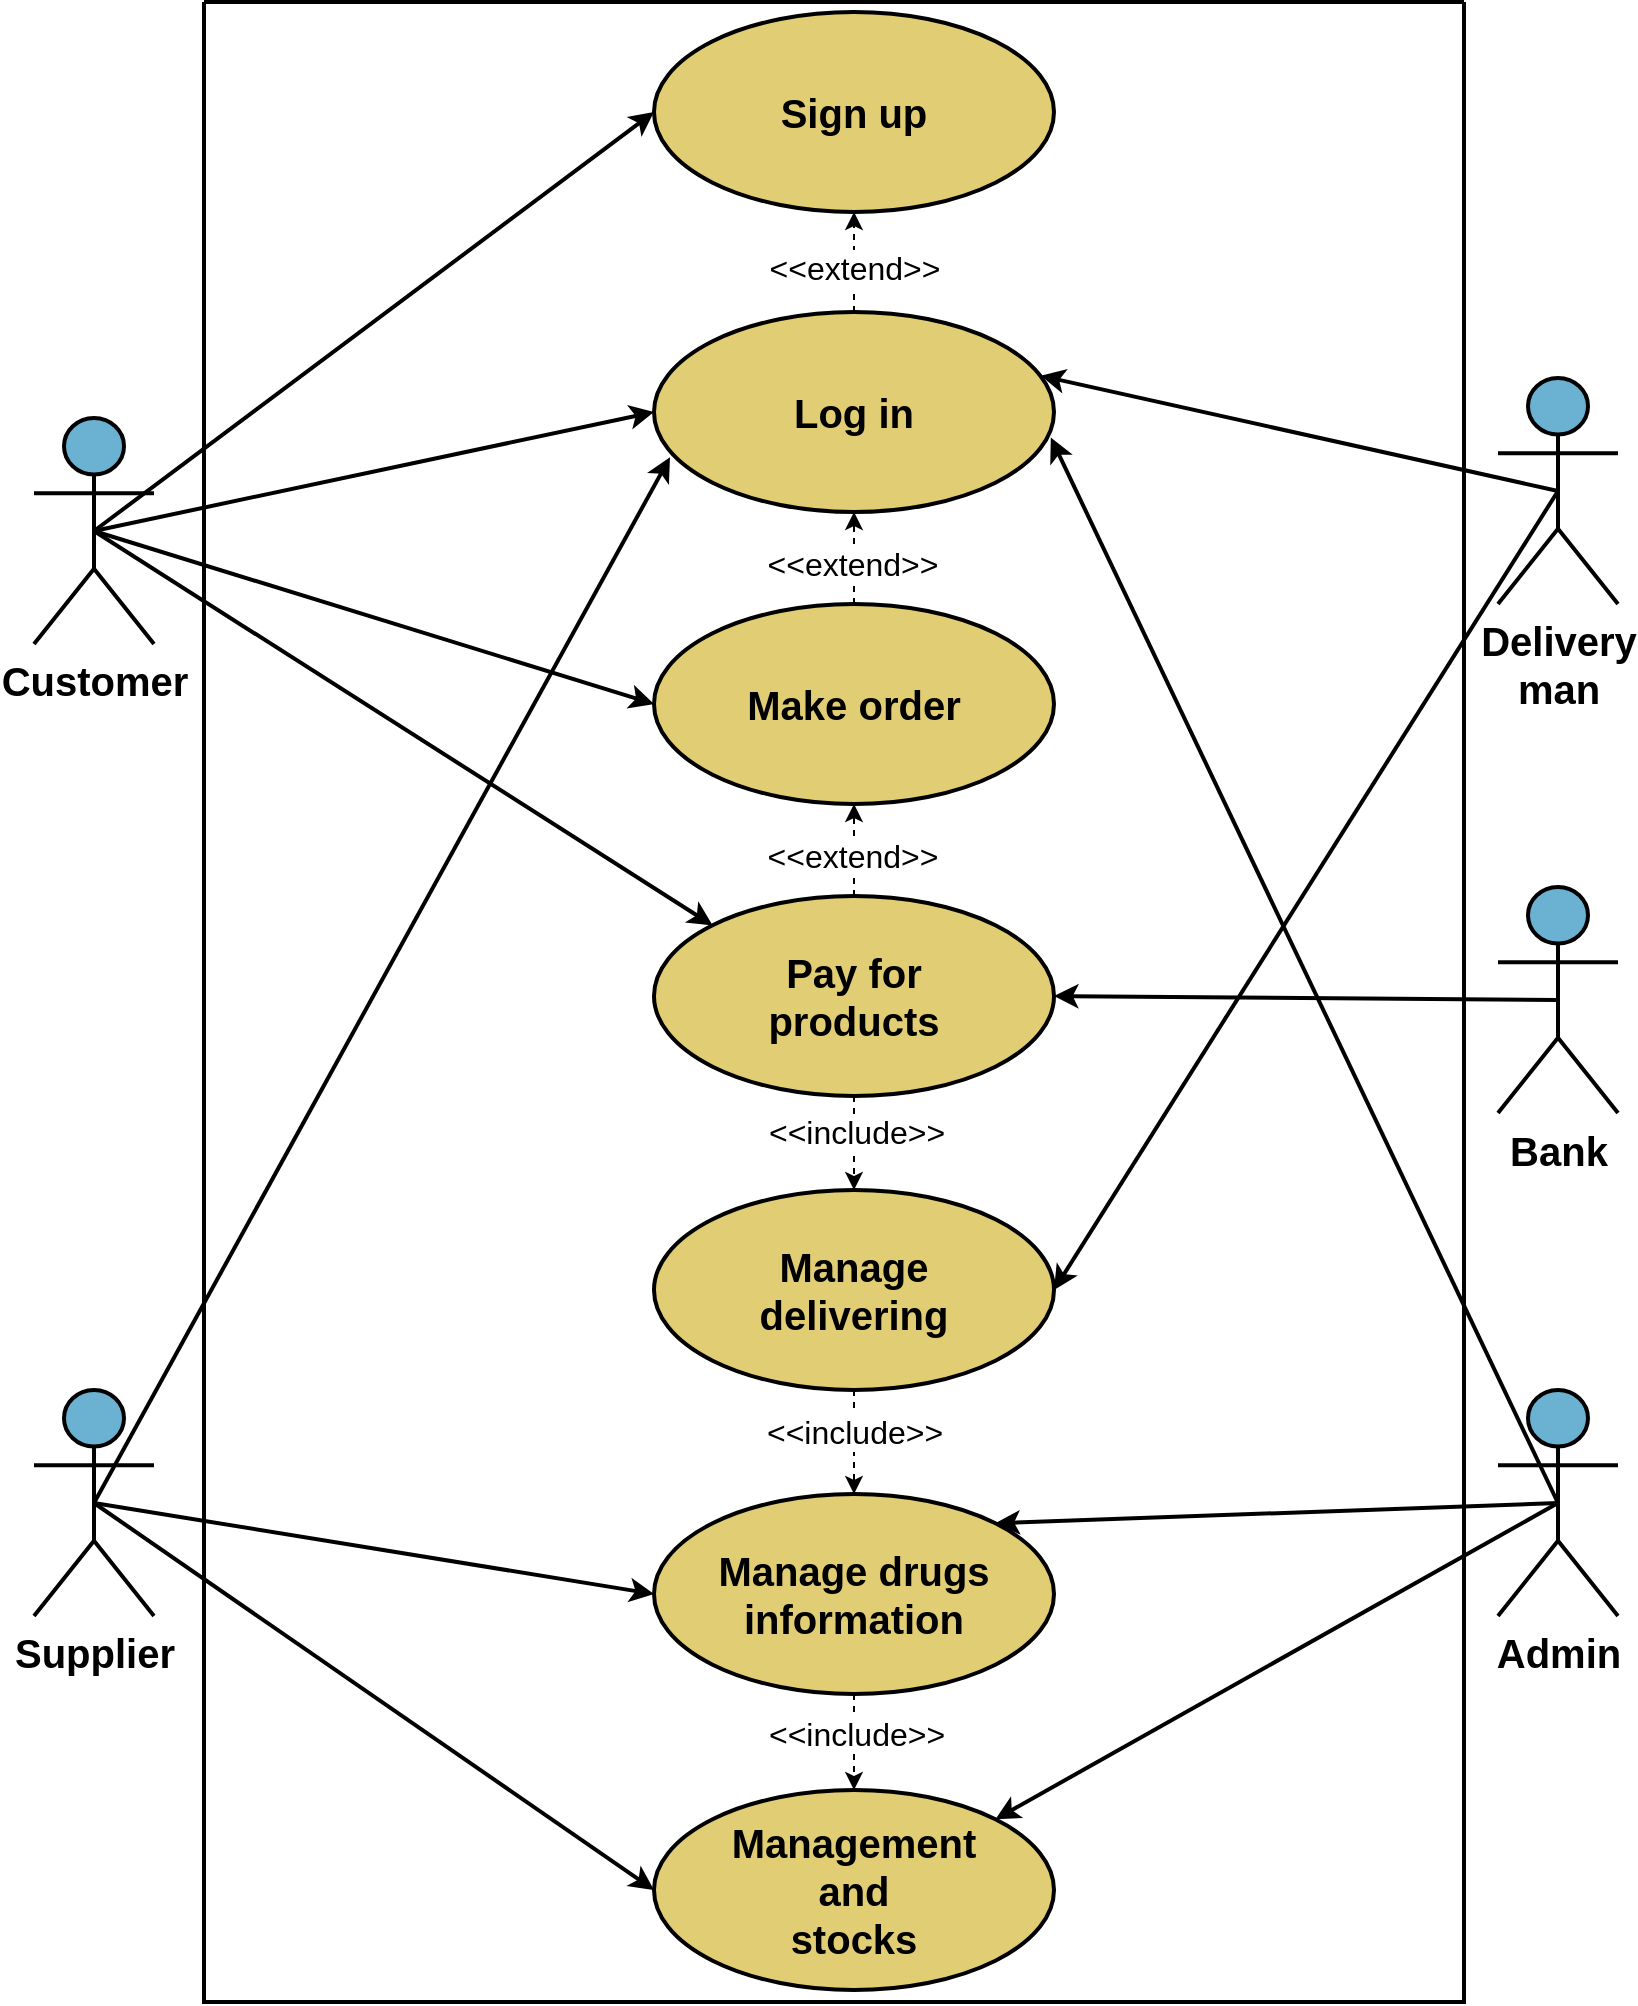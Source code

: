 <mxfile version="23.1.5" type="device">
  <diagram name="Page-1" id="F9E6UcwEiuhCuo_eSLhq">
    <mxGraphModel dx="1909" dy="1144" grid="0" gridSize="10" guides="1" tooltips="1" connect="1" arrows="1" fold="1" page="1" pageScale="1" pageWidth="827" pageHeight="1169" math="0" shadow="0">
      <root>
        <mxCell id="0" />
        <mxCell id="1" parent="0" />
        <mxCell id="_3bB7py82RKvBs1PH116-8" value="&lt;font size=&quot;1&quot; style=&quot;&quot;&gt;&lt;b style=&quot;font-size: 20px;&quot;&gt;Customer&lt;/b&gt;&lt;/font&gt;" style="shape=umlActor;verticalLabelPosition=bottom;verticalAlign=top;html=1;outlineConnect=0;strokeWidth=2;fillColor=#6BB1D2;" parent="1" vertex="1">
          <mxGeometry x="16" y="293" width="60" height="113" as="geometry" />
        </mxCell>
        <mxCell id="_3bB7py82RKvBs1PH116-14" value="" style="swimlane;startSize=0;strokeWidth=2;rotation=0;" parent="1" vertex="1">
          <mxGeometry x="101" y="85" width="630" height="1000" as="geometry" />
        </mxCell>
        <mxCell id="_3bB7py82RKvBs1PH116-28" value="&lt;b&gt;&lt;font style=&quot;font-size: 20px;&quot;&gt;Sign up&lt;/font&gt;&lt;/b&gt;" style="ellipse;whiteSpace=wrap;html=1;rotation=0;strokeWidth=2;fillColor=#E1CD73;" parent="_3bB7py82RKvBs1PH116-14" vertex="1">
          <mxGeometry x="225" y="5" width="200" height="100" as="geometry" />
        </mxCell>
        <mxCell id="_3bB7py82RKvBs1PH116-29" value="&lt;b&gt;&lt;font style=&quot;font-size: 20px;&quot;&gt;Log in&lt;/font&gt;&lt;/b&gt;" style="ellipse;whiteSpace=wrap;html=1;rotation=0;strokeWidth=2;fillColor=#E1CD73;" parent="_3bB7py82RKvBs1PH116-14" vertex="1">
          <mxGeometry x="225" y="155" width="200" height="100" as="geometry" />
        </mxCell>
        <mxCell id="_3bB7py82RKvBs1PH116-42" value="&lt;b&gt;&lt;font style=&quot;font-size: 20px;&quot;&gt;Make order&lt;/font&gt;&lt;/b&gt;" style="ellipse;whiteSpace=wrap;html=1;rotation=0;strokeWidth=2;fillColor=#E1CD73;" parent="_3bB7py82RKvBs1PH116-14" vertex="1">
          <mxGeometry x="225" y="301" width="200" height="100" as="geometry" />
        </mxCell>
        <mxCell id="_3bB7py82RKvBs1PH116-43" value="&lt;b style=&quot;font-size: 20px;&quot;&gt;Pay for&lt;br&gt;products&lt;br&gt;&lt;/b&gt;" style="ellipse;whiteSpace=wrap;html=1;rotation=0;strokeWidth=2;fillColor=#E1CD73;" parent="_3bB7py82RKvBs1PH116-14" vertex="1">
          <mxGeometry x="225" y="447" width="200" height="100" as="geometry" />
        </mxCell>
        <mxCell id="_3bB7py82RKvBs1PH116-44" value="&lt;b style=&quot;font-size: 20px;&quot;&gt;Manage&lt;br&gt;delivering&lt;/b&gt;" style="ellipse;whiteSpace=wrap;html=1;rotation=0;strokeWidth=2;fillColor=#E1CD73;" parent="_3bB7py82RKvBs1PH116-14" vertex="1">
          <mxGeometry x="225" y="594" width="200" height="100" as="geometry" />
        </mxCell>
        <mxCell id="_3bB7py82RKvBs1PH116-45" value="&lt;b style=&quot;font-size: 20px;&quot;&gt;Manage drugs&lt;br&gt;information&lt;br&gt;&lt;/b&gt;" style="ellipse;whiteSpace=wrap;html=1;rotation=0;strokeWidth=2;fillColor=#E1CD73;" parent="_3bB7py82RKvBs1PH116-14" vertex="1">
          <mxGeometry x="225" y="746" width="200" height="100" as="geometry" />
        </mxCell>
        <mxCell id="_3bB7py82RKvBs1PH116-46" value="&lt;font style=&quot;font-size: 20px;&quot;&gt;&lt;b&gt;Management&lt;br&gt;and&lt;br&gt;stocks&lt;/b&gt;&lt;/font&gt;" style="ellipse;whiteSpace=wrap;html=1;rotation=0;strokeWidth=2;fillColor=#E1CD73;" parent="_3bB7py82RKvBs1PH116-14" vertex="1">
          <mxGeometry x="225" y="894" width="200" height="100" as="geometry" />
        </mxCell>
        <mxCell id="T7CNqShZflrWpgDsP57L-3" value="" style="html=1;labelBackgroundColor=#ffffff;startArrow=none;startFill=0;startSize=6;endArrow=classic;endFill=1;endSize=6;jettySize=auto;orthogonalLoop=1;strokeWidth=1;dashed=1;fontSize=14;rounded=0;entryX=0.5;entryY=1;entryDx=0;entryDy=0;exitX=0.5;exitY=0;exitDx=0;exitDy=0;" parent="_3bB7py82RKvBs1PH116-14" source="_3bB7py82RKvBs1PH116-29" target="_3bB7py82RKvBs1PH116-28" edge="1">
          <mxGeometry width="60" height="60" relative="1" as="geometry">
            <mxPoint x="325" y="161" as="sourcePoint" />
            <mxPoint x="325" y="108" as="targetPoint" />
          </mxGeometry>
        </mxCell>
        <mxCell id="T7CNqShZflrWpgDsP57L-4" value="&lt;font size=&quot;1&quot; style=&quot;&quot;&gt;&lt;span style=&quot;font-size: 16px;&quot;&gt;&amp;lt;&amp;lt;extend&amp;gt;&amp;gt;&lt;/span&gt;&lt;/font&gt;" style="edgeLabel;html=1;align=center;verticalAlign=middle;resizable=0;points=[];" parent="T7CNqShZflrWpgDsP57L-3" vertex="1" connectable="0">
          <mxGeometry x="-0.111" relative="1" as="geometry">
            <mxPoint as="offset" />
          </mxGeometry>
        </mxCell>
        <mxCell id="T7CNqShZflrWpgDsP57L-5" value="" style="html=1;labelBackgroundColor=#ffffff;startArrow=none;startFill=0;startSize=6;endArrow=classic;endFill=1;endSize=6;jettySize=auto;orthogonalLoop=1;strokeWidth=1;dashed=1;fontSize=14;rounded=0;exitX=0.5;exitY=0;exitDx=0;exitDy=0;entryX=0.5;entryY=1;entryDx=0;entryDy=0;" parent="_3bB7py82RKvBs1PH116-14" source="_3bB7py82RKvBs1PH116-42" target="_3bB7py82RKvBs1PH116-29" edge="1">
          <mxGeometry width="60" height="60" relative="1" as="geometry">
            <mxPoint x="276" y="259" as="sourcePoint" />
            <mxPoint x="336" y="199" as="targetPoint" />
          </mxGeometry>
        </mxCell>
        <mxCell id="T7CNqShZflrWpgDsP57L-6" value="&lt;font style=&quot;font-size: 16px;&quot;&gt;&amp;lt;&amp;lt;extend&amp;gt;&amp;gt;&lt;/font&gt;" style="edgeLabel;html=1;align=center;verticalAlign=middle;resizable=0;points=[];" parent="T7CNqShZflrWpgDsP57L-5" vertex="1" connectable="0">
          <mxGeometry x="-0.153" y="2" relative="1" as="geometry">
            <mxPoint x="1" y="-1" as="offset" />
          </mxGeometry>
        </mxCell>
        <mxCell id="T7CNqShZflrWpgDsP57L-7" value="" style="html=1;labelBackgroundColor=#ffffff;startArrow=none;startFill=0;startSize=6;endArrow=classic;endFill=1;endSize=6;jettySize=auto;orthogonalLoop=1;strokeWidth=1;dashed=1;fontSize=14;rounded=0;entryX=0.5;entryY=1;entryDx=0;entryDy=0;exitX=0.5;exitY=0;exitDx=0;exitDy=0;" parent="_3bB7py82RKvBs1PH116-14" source="_3bB7py82RKvBs1PH116-43" target="_3bB7py82RKvBs1PH116-42" edge="1">
          <mxGeometry width="60" height="60" relative="1" as="geometry">
            <mxPoint x="276" y="478" as="sourcePoint" />
            <mxPoint x="336" y="418" as="targetPoint" />
          </mxGeometry>
        </mxCell>
        <mxCell id="T7CNqShZflrWpgDsP57L-8" value="&lt;font style=&quot;font-size: 16px;&quot;&gt;&amp;lt;&amp;lt;extend&amp;gt;&amp;gt;&lt;/font&gt;" style="edgeLabel;html=1;align=center;verticalAlign=middle;resizable=0;points=[];" parent="T7CNqShZflrWpgDsP57L-7" vertex="1" connectable="0">
          <mxGeometry x="-0.06" y="-1" relative="1" as="geometry">
            <mxPoint x="-2" y="1" as="offset" />
          </mxGeometry>
        </mxCell>
        <mxCell id="T7CNqShZflrWpgDsP57L-10" value="" style="html=1;labelBackgroundColor=#ffffff;startArrow=none;startFill=0;startSize=6;endArrow=classic;endFill=1;endSize=6;jettySize=auto;orthogonalLoop=1;strokeWidth=1;dashed=1;fontSize=14;rounded=0;entryX=0.5;entryY=0;entryDx=0;entryDy=0;exitX=0.5;exitY=1;exitDx=0;exitDy=0;" parent="_3bB7py82RKvBs1PH116-14" source="_3bB7py82RKvBs1PH116-43" target="_3bB7py82RKvBs1PH116-44" edge="1">
          <mxGeometry width="60" height="60" relative="1" as="geometry">
            <mxPoint x="276" y="623" as="sourcePoint" />
            <mxPoint x="336" y="563" as="targetPoint" />
          </mxGeometry>
        </mxCell>
        <mxCell id="T7CNqShZflrWpgDsP57L-11" value="&lt;font style=&quot;font-size: 16px;&quot;&gt;&amp;lt;&amp;lt;include&amp;gt;&amp;gt;&lt;/font&gt;" style="edgeLabel;html=1;align=center;verticalAlign=middle;resizable=0;points=[];" parent="T7CNqShZflrWpgDsP57L-10" vertex="1" connectable="0">
          <mxGeometry x="-0.227" y="1" relative="1" as="geometry">
            <mxPoint as="offset" />
          </mxGeometry>
        </mxCell>
        <mxCell id="T7CNqShZflrWpgDsP57L-12" value="" style="html=1;labelBackgroundColor=#ffffff;startArrow=none;startFill=0;startSize=6;endArrow=classic;endFill=1;endSize=6;jettySize=auto;orthogonalLoop=1;strokeWidth=1;dashed=1;fontSize=14;rounded=0;entryX=0.5;entryY=0;entryDx=0;entryDy=0;exitX=0.5;exitY=1;exitDx=0;exitDy=0;" parent="_3bB7py82RKvBs1PH116-14" source="_3bB7py82RKvBs1PH116-44" target="_3bB7py82RKvBs1PH116-45" edge="1">
          <mxGeometry width="60" height="60" relative="1" as="geometry">
            <mxPoint x="276" y="694" as="sourcePoint" />
            <mxPoint x="336" y="634" as="targetPoint" />
          </mxGeometry>
        </mxCell>
        <mxCell id="T7CNqShZflrWpgDsP57L-13" value="&lt;font style=&quot;font-size: 16px;&quot;&gt;&amp;lt;&amp;lt;include&amp;gt;&amp;gt;&lt;/font&gt;" style="edgeLabel;html=1;align=center;verticalAlign=middle;resizable=0;points=[];" parent="T7CNqShZflrWpgDsP57L-12" vertex="1" connectable="0">
          <mxGeometry x="-0.217" relative="1" as="geometry">
            <mxPoint as="offset" />
          </mxGeometry>
        </mxCell>
        <mxCell id="T7CNqShZflrWpgDsP57L-14" value="" style="html=1;labelBackgroundColor=#ffffff;startArrow=none;startFill=0;startSize=6;endArrow=classic;endFill=1;endSize=6;jettySize=auto;orthogonalLoop=1;strokeWidth=1;dashed=1;fontSize=14;rounded=0;entryX=0.5;entryY=0;entryDx=0;entryDy=0;exitX=0.5;exitY=1;exitDx=0;exitDy=0;" parent="_3bB7py82RKvBs1PH116-14" source="_3bB7py82RKvBs1PH116-45" target="_3bB7py82RKvBs1PH116-46" edge="1">
          <mxGeometry width="60" height="60" relative="1" as="geometry">
            <mxPoint x="276" y="765" as="sourcePoint" />
            <mxPoint x="336" y="705" as="targetPoint" />
          </mxGeometry>
        </mxCell>
        <mxCell id="T7CNqShZflrWpgDsP57L-15" value="&lt;font style=&quot;font-size: 16px;&quot;&gt;&amp;lt;&amp;lt;include&amp;gt;&amp;gt;&lt;/font&gt;" style="edgeLabel;html=1;align=center;verticalAlign=middle;resizable=0;points=[];" parent="T7CNqShZflrWpgDsP57L-14" vertex="1" connectable="0">
          <mxGeometry x="-0.36" y="1" relative="1" as="geometry">
            <mxPoint y="4" as="offset" />
          </mxGeometry>
        </mxCell>
        <mxCell id="_3bB7py82RKvBs1PH116-21" value="&lt;b style=&quot;font-size: 20px;&quot;&gt;&lt;font style=&quot;font-size: 20px;&quot;&gt;Delivery&lt;br&gt;man&lt;br&gt;&lt;/font&gt;&lt;/b&gt;" style="shape=umlActor;verticalLabelPosition=bottom;verticalAlign=top;html=1;outlineConnect=0;strokeWidth=2;fillColor=#6BB1D2;" parent="1" vertex="1">
          <mxGeometry x="748" y="273" width="60" height="113" as="geometry" />
        </mxCell>
        <mxCell id="_3bB7py82RKvBs1PH116-22" value="&lt;b&gt;&lt;font style=&quot;font-size: 20px;&quot;&gt;Admin&lt;/font&gt;&lt;/b&gt;" style="shape=umlActor;verticalLabelPosition=bottom;verticalAlign=top;html=1;outlineConnect=0;strokeWidth=2;fillColor=#6BB1D2;" parent="1" vertex="1">
          <mxGeometry x="748" y="779" width="60" height="113" as="geometry" />
        </mxCell>
        <mxCell id="_3bB7py82RKvBs1PH116-23" value="&lt;b&gt;&lt;font style=&quot;font-size: 20px;&quot;&gt;Bank&lt;/font&gt;&lt;/b&gt;" style="shape=umlActor;verticalLabelPosition=bottom;verticalAlign=top;html=1;outlineConnect=0;strokeWidth=2;fillColor=#6BB1D2;" parent="1" vertex="1">
          <mxGeometry x="748" y="527.5" width="60" height="113" as="geometry" />
        </mxCell>
        <mxCell id="_3bB7py82RKvBs1PH116-24" value="&lt;font size=&quot;1&quot; style=&quot;&quot;&gt;&lt;b style=&quot;font-size: 20px;&quot;&gt;Supplier&lt;/b&gt;&lt;/font&gt;" style="shape=umlActor;verticalLabelPosition=bottom;verticalAlign=top;html=1;outlineConnect=0;strokeWidth=2;fillColor=#6BB1D2;" parent="1" vertex="1">
          <mxGeometry x="16" y="779" width="60" height="113" as="geometry" />
        </mxCell>
        <mxCell id="_3bB7py82RKvBs1PH116-48" value="" style="endArrow=classic;html=1;rounded=0;exitX=0.5;exitY=0.5;exitDx=0;exitDy=0;exitPerimeter=0;entryX=0;entryY=0.5;entryDx=0;entryDy=0;strokeWidth=2;" parent="1" source="_3bB7py82RKvBs1PH116-8" target="_3bB7py82RKvBs1PH116-28" edge="1">
          <mxGeometry width="50" height="50" relative="1" as="geometry">
            <mxPoint x="178" y="368" as="sourcePoint" />
            <mxPoint x="228" y="318" as="targetPoint" />
          </mxGeometry>
        </mxCell>
        <mxCell id="_3bB7py82RKvBs1PH116-49" value="" style="endArrow=classic;html=1;rounded=0;strokeWidth=2;exitX=0.5;exitY=0.5;exitDx=0;exitDy=0;exitPerimeter=0;entryX=0;entryY=0.5;entryDx=0;entryDy=0;" parent="1" source="_3bB7py82RKvBs1PH116-8" target="_3bB7py82RKvBs1PH116-29" edge="1">
          <mxGeometry width="50" height="50" relative="1" as="geometry">
            <mxPoint x="162" y="370" as="sourcePoint" />
            <mxPoint x="212" y="320" as="targetPoint" />
          </mxGeometry>
        </mxCell>
        <mxCell id="_3bB7py82RKvBs1PH116-51" value="" style="endArrow=classic;html=1;rounded=0;strokeWidth=2;exitX=0.5;exitY=0.5;exitDx=0;exitDy=0;exitPerimeter=0;entryX=0;entryY=0.5;entryDx=0;entryDy=0;" parent="1" source="_3bB7py82RKvBs1PH116-8" target="_3bB7py82RKvBs1PH116-42" edge="1">
          <mxGeometry width="50" height="50" relative="1" as="geometry">
            <mxPoint x="149" y="441" as="sourcePoint" />
            <mxPoint x="199" y="391" as="targetPoint" />
          </mxGeometry>
        </mxCell>
        <mxCell id="_3bB7py82RKvBs1PH116-52" value="" style="endArrow=classic;html=1;rounded=0;strokeWidth=2;exitX=0.5;exitY=0.5;exitDx=0;exitDy=0;exitPerimeter=0;entryX=0;entryY=0;entryDx=0;entryDy=0;" parent="1" source="_3bB7py82RKvBs1PH116-8" target="_3bB7py82RKvBs1PH116-43" edge="1">
          <mxGeometry width="50" height="50" relative="1" as="geometry">
            <mxPoint x="357" y="545" as="sourcePoint" />
            <mxPoint x="407" y="495" as="targetPoint" />
          </mxGeometry>
        </mxCell>
        <mxCell id="_3bB7py82RKvBs1PH116-53" value="" style="endArrow=classic;html=1;rounded=0;strokeWidth=2;exitX=0.5;exitY=0.5;exitDx=0;exitDy=0;exitPerimeter=0;entryX=1;entryY=0.5;entryDx=0;entryDy=0;" parent="1" source="_3bB7py82RKvBs1PH116-21" target="_3bB7py82RKvBs1PH116-44" edge="1">
          <mxGeometry width="50" height="50" relative="1" as="geometry">
            <mxPoint x="357" y="670" as="sourcePoint" />
            <mxPoint x="407" y="620" as="targetPoint" />
          </mxGeometry>
        </mxCell>
        <mxCell id="_3bB7py82RKvBs1PH116-54" value="" style="endArrow=classic;html=1;rounded=0;strokeWidth=2;exitX=0.5;exitY=0.5;exitDx=0;exitDy=0;exitPerimeter=0;entryX=0.967;entryY=0.319;entryDx=0;entryDy=0;entryPerimeter=0;" parent="1" source="_3bB7py82RKvBs1PH116-21" target="_3bB7py82RKvBs1PH116-29" edge="1">
          <mxGeometry width="50" height="50" relative="1" as="geometry">
            <mxPoint x="357" y="670" as="sourcePoint" />
            <mxPoint x="407" y="620" as="targetPoint" />
          </mxGeometry>
        </mxCell>
        <mxCell id="_3bB7py82RKvBs1PH116-55" value="" style="endArrow=classic;html=1;rounded=0;strokeWidth=2;exitX=0.5;exitY=0.5;exitDx=0;exitDy=0;exitPerimeter=0;entryX=1;entryY=0;entryDx=0;entryDy=0;" parent="1" source="_3bB7py82RKvBs1PH116-22" target="_3bB7py82RKvBs1PH116-45" edge="1">
          <mxGeometry width="50" height="50" relative="1" as="geometry">
            <mxPoint x="357" y="545" as="sourcePoint" />
            <mxPoint x="407" y="495" as="targetPoint" />
          </mxGeometry>
        </mxCell>
        <mxCell id="_3bB7py82RKvBs1PH116-56" value="" style="endArrow=classic;html=1;rounded=0;strokeWidth=2;exitX=0.5;exitY=0.5;exitDx=0;exitDy=0;exitPerimeter=0;entryX=0.992;entryY=0.628;entryDx=0;entryDy=0;entryPerimeter=0;" parent="1" source="_3bB7py82RKvBs1PH116-22" target="_3bB7py82RKvBs1PH116-29" edge="1">
          <mxGeometry width="50" height="50" relative="1" as="geometry">
            <mxPoint x="357" y="545" as="sourcePoint" />
            <mxPoint x="407" y="495" as="targetPoint" />
          </mxGeometry>
        </mxCell>
        <mxCell id="_3bB7py82RKvBs1PH116-57" value="" style="endArrow=classic;html=1;rounded=0;strokeWidth=2;exitX=0.5;exitY=0.5;exitDx=0;exitDy=0;exitPerimeter=0;entryX=0.04;entryY=0.726;entryDx=0;entryDy=0;entryPerimeter=0;" parent="1" source="_3bB7py82RKvBs1PH116-24" target="_3bB7py82RKvBs1PH116-29" edge="1">
          <mxGeometry width="50" height="50" relative="1" as="geometry">
            <mxPoint x="357" y="545" as="sourcePoint" />
            <mxPoint x="407" y="495" as="targetPoint" />
          </mxGeometry>
        </mxCell>
        <mxCell id="_3bB7py82RKvBs1PH116-58" value="" style="endArrow=classic;html=1;rounded=0;strokeWidth=2;exitX=0.5;exitY=0.5;exitDx=0;exitDy=0;exitPerimeter=0;entryX=0;entryY=0.5;entryDx=0;entryDy=0;" parent="1" source="_3bB7py82RKvBs1PH116-24" target="_3bB7py82RKvBs1PH116-45" edge="1">
          <mxGeometry width="50" height="50" relative="1" as="geometry">
            <mxPoint x="357" y="670" as="sourcePoint" />
            <mxPoint x="407" y="620" as="targetPoint" />
          </mxGeometry>
        </mxCell>
        <mxCell id="_3bB7py82RKvBs1PH116-59" value="" style="endArrow=classic;html=1;rounded=0;strokeWidth=2;exitX=0.5;exitY=0.5;exitDx=0;exitDy=0;exitPerimeter=0;entryX=0;entryY=0.5;entryDx=0;entryDy=0;" parent="1" source="_3bB7py82RKvBs1PH116-24" target="_3bB7py82RKvBs1PH116-46" edge="1">
          <mxGeometry width="50" height="50" relative="1" as="geometry">
            <mxPoint x="357" y="795" as="sourcePoint" />
            <mxPoint x="407" y="745" as="targetPoint" />
          </mxGeometry>
        </mxCell>
        <mxCell id="_3bB7py82RKvBs1PH116-60" value="" style="endArrow=classic;html=1;rounded=0;strokeWidth=2;exitX=0.5;exitY=0.5;exitDx=0;exitDy=0;exitPerimeter=0;entryX=1;entryY=0.5;entryDx=0;entryDy=0;" parent="1" source="_3bB7py82RKvBs1PH116-23" target="_3bB7py82RKvBs1PH116-43" edge="1">
          <mxGeometry width="50" height="50" relative="1" as="geometry">
            <mxPoint x="357" y="670" as="sourcePoint" />
            <mxPoint x="536" y="584" as="targetPoint" />
          </mxGeometry>
        </mxCell>
        <mxCell id="_3bB7py82RKvBs1PH116-61" value="" style="endArrow=classic;html=1;rounded=0;strokeWidth=2;exitX=0.5;exitY=0.5;exitDx=0;exitDy=0;exitPerimeter=0;entryX=1;entryY=0;entryDx=0;entryDy=0;" parent="1" source="_3bB7py82RKvBs1PH116-22" target="_3bB7py82RKvBs1PH116-46" edge="1">
          <mxGeometry width="50" height="50" relative="1" as="geometry">
            <mxPoint x="478" y="686" as="sourcePoint" />
            <mxPoint x="528" y="636" as="targetPoint" />
          </mxGeometry>
        </mxCell>
      </root>
    </mxGraphModel>
  </diagram>
</mxfile>
